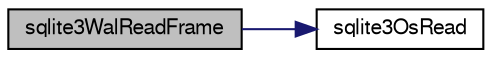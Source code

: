digraph "sqlite3WalReadFrame"
{
  edge [fontname="FreeSans",fontsize="10",labelfontname="FreeSans",labelfontsize="10"];
  node [fontname="FreeSans",fontsize="10",shape=record];
  rankdir="LR";
  Node814182 [label="sqlite3WalReadFrame",height=0.2,width=0.4,color="black", fillcolor="grey75", style="filled", fontcolor="black"];
  Node814182 -> Node814183 [color="midnightblue",fontsize="10",style="solid",fontname="FreeSans"];
  Node814183 [label="sqlite3OsRead",height=0.2,width=0.4,color="black", fillcolor="white", style="filled",URL="$sqlite3_8c.html#a98ef6b5ed82299d2efc0b5f9e41c877d"];
}
